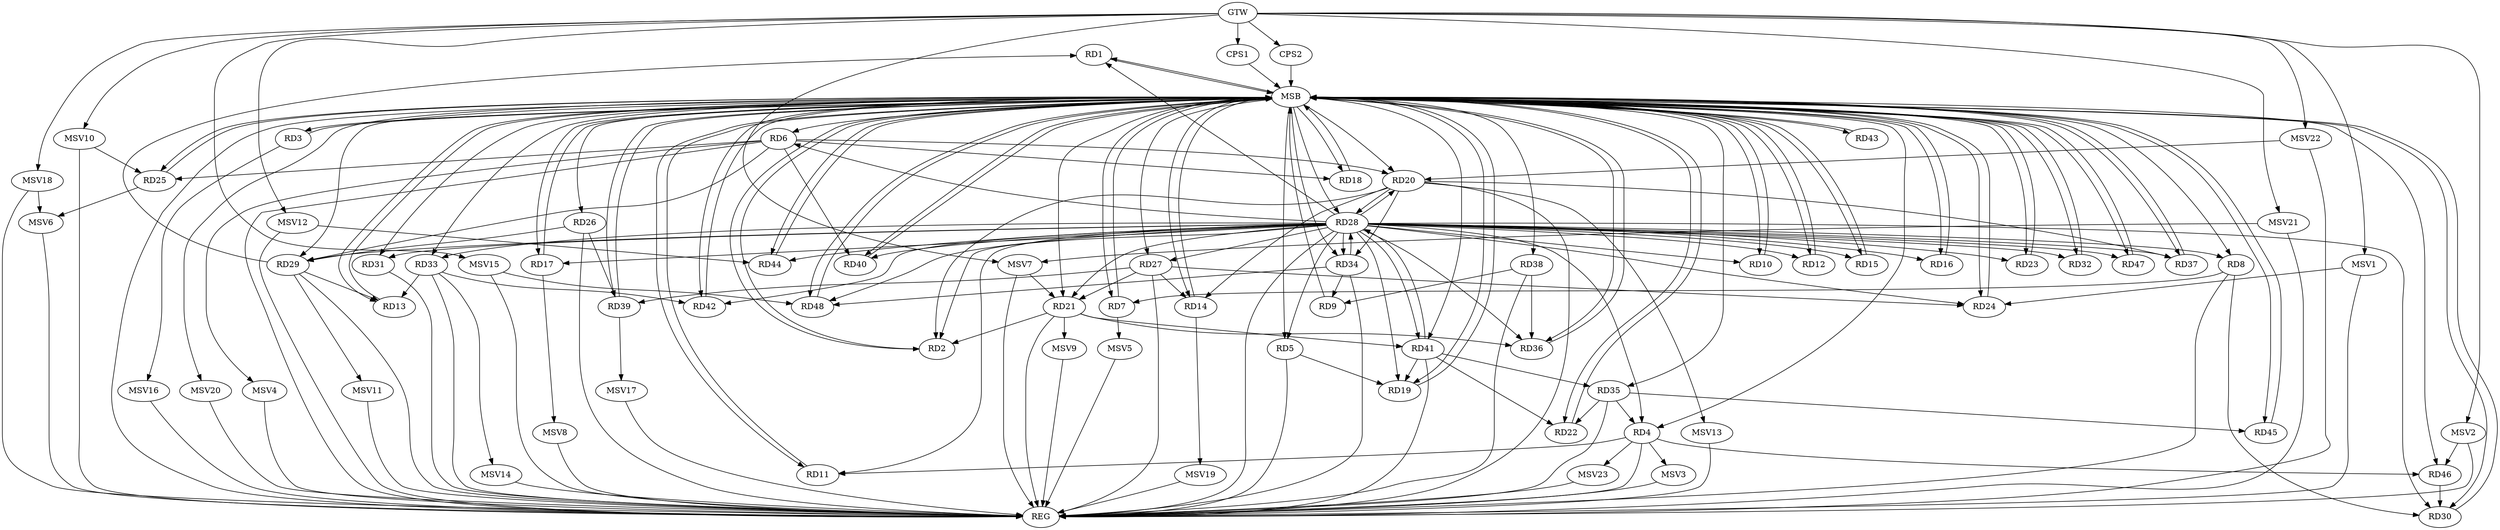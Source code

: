 strict digraph G {
  RD1 [ label="RD1" ];
  RD2 [ label="RD2" ];
  RD3 [ label="RD3" ];
  RD4 [ label="RD4" ];
  RD5 [ label="RD5" ];
  RD6 [ label="RD6" ];
  RD7 [ label="RD7" ];
  RD8 [ label="RD8" ];
  RD9 [ label="RD9" ];
  RD10 [ label="RD10" ];
  RD11 [ label="RD11" ];
  RD12 [ label="RD12" ];
  RD13 [ label="RD13" ];
  RD14 [ label="RD14" ];
  RD15 [ label="RD15" ];
  RD16 [ label="RD16" ];
  RD17 [ label="RD17" ];
  RD18 [ label="RD18" ];
  RD19 [ label="RD19" ];
  RD20 [ label="RD20" ];
  RD21 [ label="RD21" ];
  RD22 [ label="RD22" ];
  RD23 [ label="RD23" ];
  RD24 [ label="RD24" ];
  RD25 [ label="RD25" ];
  RD26 [ label="RD26" ];
  RD27 [ label="RD27" ];
  RD28 [ label="RD28" ];
  RD29 [ label="RD29" ];
  RD30 [ label="RD30" ];
  RD31 [ label="RD31" ];
  RD32 [ label="RD32" ];
  RD33 [ label="RD33" ];
  RD34 [ label="RD34" ];
  RD35 [ label="RD35" ];
  RD36 [ label="RD36" ];
  RD37 [ label="RD37" ];
  RD38 [ label="RD38" ];
  RD39 [ label="RD39" ];
  RD40 [ label="RD40" ];
  RD41 [ label="RD41" ];
  RD42 [ label="RD42" ];
  RD43 [ label="RD43" ];
  RD44 [ label="RD44" ];
  RD45 [ label="RD45" ];
  RD46 [ label="RD46" ];
  RD47 [ label="RD47" ];
  RD48 [ label="RD48" ];
  CPS1 [ label="CPS1" ];
  CPS2 [ label="CPS2" ];
  GTW [ label="GTW" ];
  REG [ label="REG" ];
  MSB [ label="MSB" ];
  MSV1 [ label="MSV1" ];
  MSV2 [ label="MSV2" ];
  MSV3 [ label="MSV3" ];
  MSV4 [ label="MSV4" ];
  MSV5 [ label="MSV5" ];
  MSV6 [ label="MSV6" ];
  MSV7 [ label="MSV7" ];
  MSV8 [ label="MSV8" ];
  MSV9 [ label="MSV9" ];
  MSV10 [ label="MSV10" ];
  MSV11 [ label="MSV11" ];
  MSV12 [ label="MSV12" ];
  MSV13 [ label="MSV13" ];
  MSV14 [ label="MSV14" ];
  MSV15 [ label="MSV15" ];
  MSV16 [ label="MSV16" ];
  MSV17 [ label="MSV17" ];
  MSV18 [ label="MSV18" ];
  MSV19 [ label="MSV19" ];
  MSV20 [ label="MSV20" ];
  MSV21 [ label="MSV21" ];
  MSV22 [ label="MSV22" ];
  MSV23 [ label="MSV23" ];
  RD28 -> RD1;
  RD29 -> RD1;
  RD20 -> RD2;
  RD21 -> RD2;
  RD4 -> RD11;
  RD35 -> RD4;
  RD4 -> RD46;
  RD5 -> RD19;
  RD6 -> RD18;
  RD6 -> RD20;
  RD6 -> RD25;
  RD6 -> RD29;
  RD6 -> RD40;
  RD8 -> RD7;
  RD28 -> RD8;
  RD8 -> RD30;
  RD34 -> RD9;
  RD38 -> RD9;
  RD29 -> RD13;
  RD33 -> RD13;
  RD20 -> RD14;
  RD27 -> RD14;
  RD28 -> RD15;
  RD28 -> RD19;
  RD41 -> RD19;
  RD20 -> RD28;
  RD20 -> RD34;
  RD20 -> RD37;
  RD27 -> RD21;
  RD21 -> RD36;
  RD21 -> RD41;
  RD35 -> RD22;
  RD41 -> RD22;
  RD27 -> RD24;
  RD26 -> RD29;
  RD26 -> RD39;
  RD27 -> RD39;
  RD28 -> RD30;
  RD28 -> RD31;
  RD34 -> RD28;
  RD28 -> RD36;
  RD41 -> RD28;
  RD28 -> RD44;
  RD46 -> RD30;
  RD33 -> RD42;
  RD34 -> RD48;
  RD41 -> RD35;
  RD35 -> RD45;
  RD38 -> RD36;
  GTW -> CPS1;
  GTW -> CPS2;
  RD4 -> REG;
  RD5 -> REG;
  RD6 -> REG;
  RD8 -> REG;
  RD20 -> REG;
  RD21 -> REG;
  RD26 -> REG;
  RD27 -> REG;
  RD28 -> REG;
  RD29 -> REG;
  RD31 -> REG;
  RD33 -> REG;
  RD34 -> REG;
  RD35 -> REG;
  RD38 -> REG;
  RD41 -> REG;
  RD1 -> MSB;
  MSB -> RD6;
  MSB -> RD20;
  MSB -> RD26;
  MSB -> RD34;
  MSB -> RD42;
  MSB -> RD44;
  MSB -> REG;
  RD2 -> MSB;
  MSB -> RD5;
  MSB -> RD11;
  MSB -> RD22;
  MSB -> RD32;
  MSB -> RD36;
  MSB -> RD37;
  MSB -> RD45;
  RD3 -> MSB;
  MSB -> RD12;
  MSB -> RD16;
  MSB -> RD21;
  MSB -> RD23;
  MSB -> RD24;
  MSB -> RD28;
  MSB -> RD38;
  MSB -> RD41;
  RD7 -> MSB;
  MSB -> RD8;
  MSB -> RD17;
  RD9 -> MSB;
  MSB -> RD46;
  RD10 -> MSB;
  MSB -> RD19;
  RD11 -> MSB;
  MSB -> RD7;
  MSB -> RD30;
  RD12 -> MSB;
  MSB -> RD10;
  MSB -> RD31;
  MSB -> RD40;
  MSB -> RD47;
  RD13 -> MSB;
  MSB -> RD1;
  MSB -> RD15;
  MSB -> RD25;
  RD14 -> MSB;
  MSB -> RD3;
  MSB -> RD43;
  RD15 -> MSB;
  MSB -> RD2;
  MSB -> RD14;
  MSB -> RD29;
  RD16 -> MSB;
  MSB -> RD4;
  RD17 -> MSB;
  MSB -> RD13;
  RD18 -> MSB;
  MSB -> RD33;
  RD19 -> MSB;
  MSB -> RD35;
  RD22 -> MSB;
  MSB -> RD27;
  MSB -> RD39;
  RD23 -> MSB;
  MSB -> RD18;
  RD24 -> MSB;
  RD25 -> MSB;
  RD30 -> MSB;
  MSB -> RD48;
  RD32 -> MSB;
  RD36 -> MSB;
  RD37 -> MSB;
  RD39 -> MSB;
  RD40 -> MSB;
  RD42 -> MSB;
  RD43 -> MSB;
  RD44 -> MSB;
  RD45 -> MSB;
  RD47 -> MSB;
  RD48 -> MSB;
  CPS1 -> MSB;
  CPS2 -> MSB;
  RD28 -> RD16;
  RD28 -> RD37;
  RD28 -> RD48;
  RD28 -> RD11;
  RD28 -> RD40;
  RD28 -> RD23;
  RD28 -> RD27;
  RD28 -> RD32;
  RD28 -> RD41;
  RD28 -> RD34;
  RD28 -> RD20;
  RD28 -> RD12;
  RD28 -> RD4;
  RD28 -> RD47;
  RD28 -> RD10;
  RD28 -> RD29;
  RD28 -> RD42;
  RD28 -> RD21;
  RD28 -> RD24;
  RD28 -> RD6;
  RD28 -> RD5;
  RD28 -> RD2;
  RD28 -> RD33;
  RD28 -> RD17;
  MSV1 -> RD24;
  GTW -> MSV1;
  MSV1 -> REG;
  MSV2 -> RD46;
  GTW -> MSV2;
  MSV2 -> REG;
  RD4 -> MSV3;
  MSV3 -> REG;
  RD6 -> MSV4;
  MSV4 -> REG;
  RD7 -> MSV5;
  MSV5 -> REG;
  RD25 -> MSV6;
  MSV6 -> REG;
  MSV7 -> RD21;
  GTW -> MSV7;
  MSV7 -> REG;
  RD17 -> MSV8;
  MSV8 -> REG;
  RD21 -> MSV9;
  MSV9 -> REG;
  MSV10 -> RD25;
  GTW -> MSV10;
  MSV10 -> REG;
  RD29 -> MSV11;
  MSV11 -> REG;
  MSV12 -> RD44;
  GTW -> MSV12;
  MSV12 -> REG;
  RD20 -> MSV13;
  MSV13 -> REG;
  RD33 -> MSV14;
  MSV14 -> REG;
  MSV15 -> RD48;
  GTW -> MSV15;
  MSV15 -> REG;
  RD3 -> MSV16;
  MSV16 -> REG;
  RD39 -> MSV17;
  MSV17 -> REG;
  MSV18 -> MSV6;
  GTW -> MSV18;
  MSV18 -> REG;
  RD14 -> MSV19;
  MSV19 -> REG;
  MSB -> MSV20;
  MSV20 -> REG;
  MSV21 -> MSV7;
  GTW -> MSV21;
  MSV21 -> REG;
  MSV22 -> RD20;
  GTW -> MSV22;
  MSV22 -> REG;
  RD4 -> MSV23;
  MSV23 -> REG;
}
